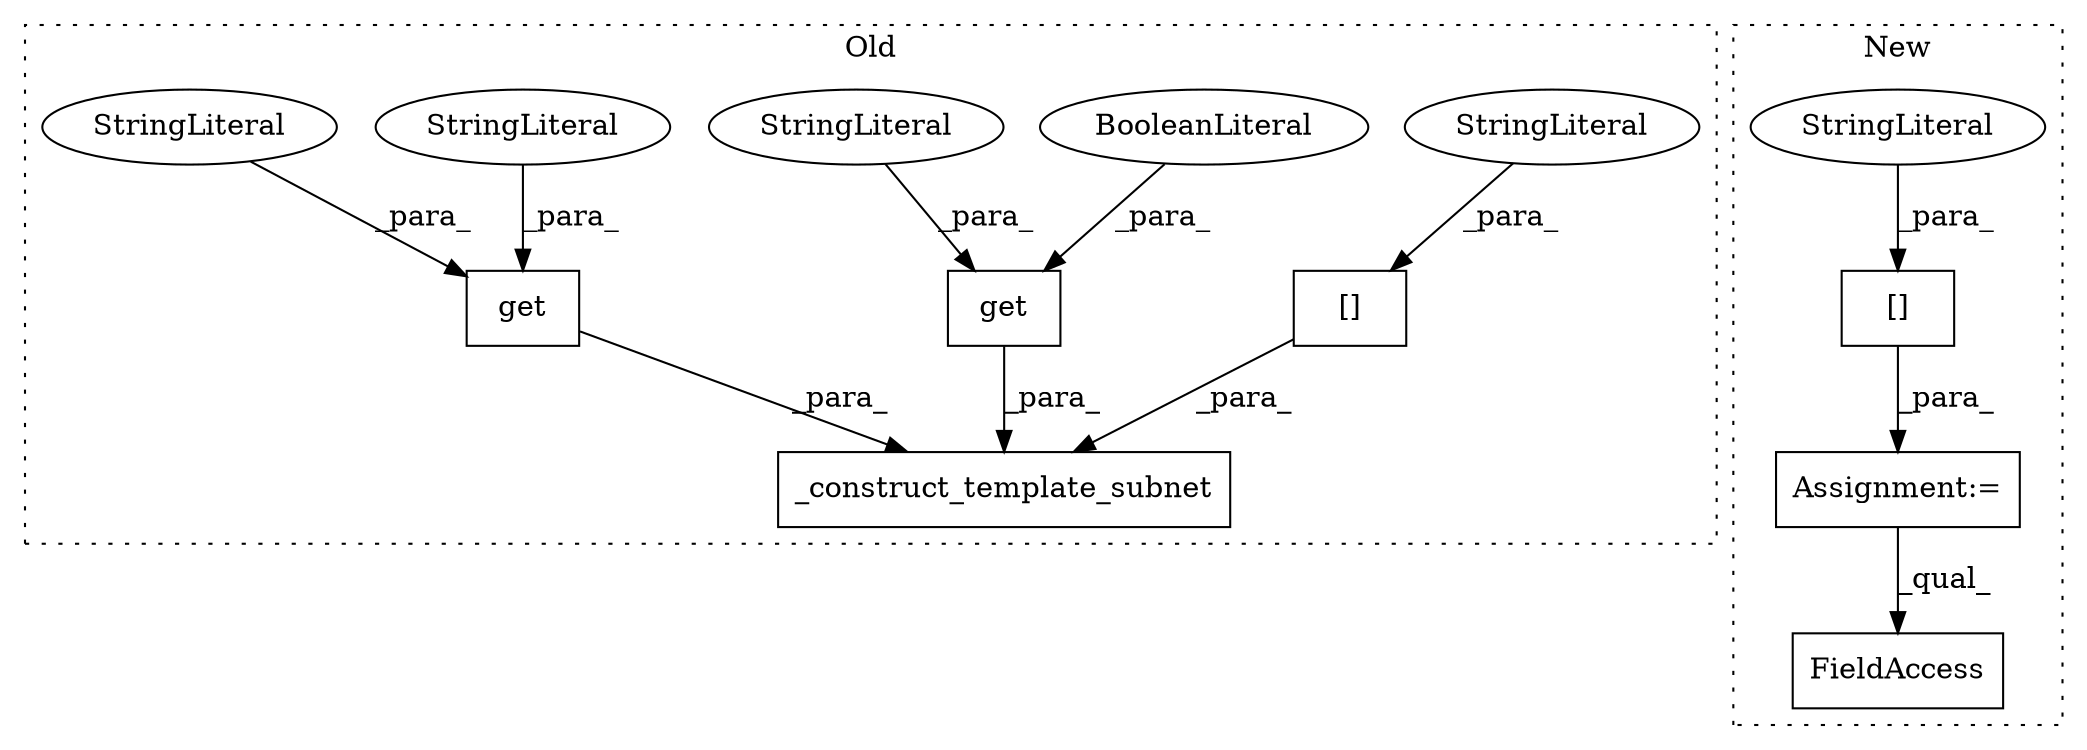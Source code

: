 digraph G {
subgraph cluster0 {
1 [label="_construct_template_subnet" a="32" s="255575,255762" l="27,1" shape="box"];
3 [label="[]" a="2" s="255633,255649" l="7,1" shape="box"];
5 [label="StringLiteral" a="45" s="255640" l="9" shape="ellipse"];
6 [label="get" a="32" s="255736,255761" l="4,1" shape="box"];
7 [label="BooleanLiteral" a="9" s="255757" l="4" shape="ellipse"];
8 [label="StringLiteral" a="45" s="255740" l="16" shape="ellipse"];
9 [label="get" a="32" s="255609,255631" l="4,1" shape="box"];
10 [label="StringLiteral" a="45" s="255613" l="6" shape="ellipse"];
11 [label="StringLiteral" a="45" s="255620" l="11" shape="ellipse"];
label = "Old";
style="dotted";
}
subgraph cluster1 {
2 [label="[]" a="2" s="249834,249850" l="7,1" shape="box"];
4 [label="StringLiteral" a="45" s="249841" l="9" shape="ellipse"];
12 [label="Assignment:=" a="7" s="249833" l="1" shape="box"];
13 [label="FieldAccess" a="22" s="249907" l="11" shape="box"];
label = "New";
style="dotted";
}
2 -> 12 [label="_para_"];
3 -> 1 [label="_para_"];
4 -> 2 [label="_para_"];
5 -> 3 [label="_para_"];
6 -> 1 [label="_para_"];
7 -> 6 [label="_para_"];
8 -> 6 [label="_para_"];
9 -> 1 [label="_para_"];
10 -> 9 [label="_para_"];
11 -> 9 [label="_para_"];
12 -> 13 [label="_qual_"];
}